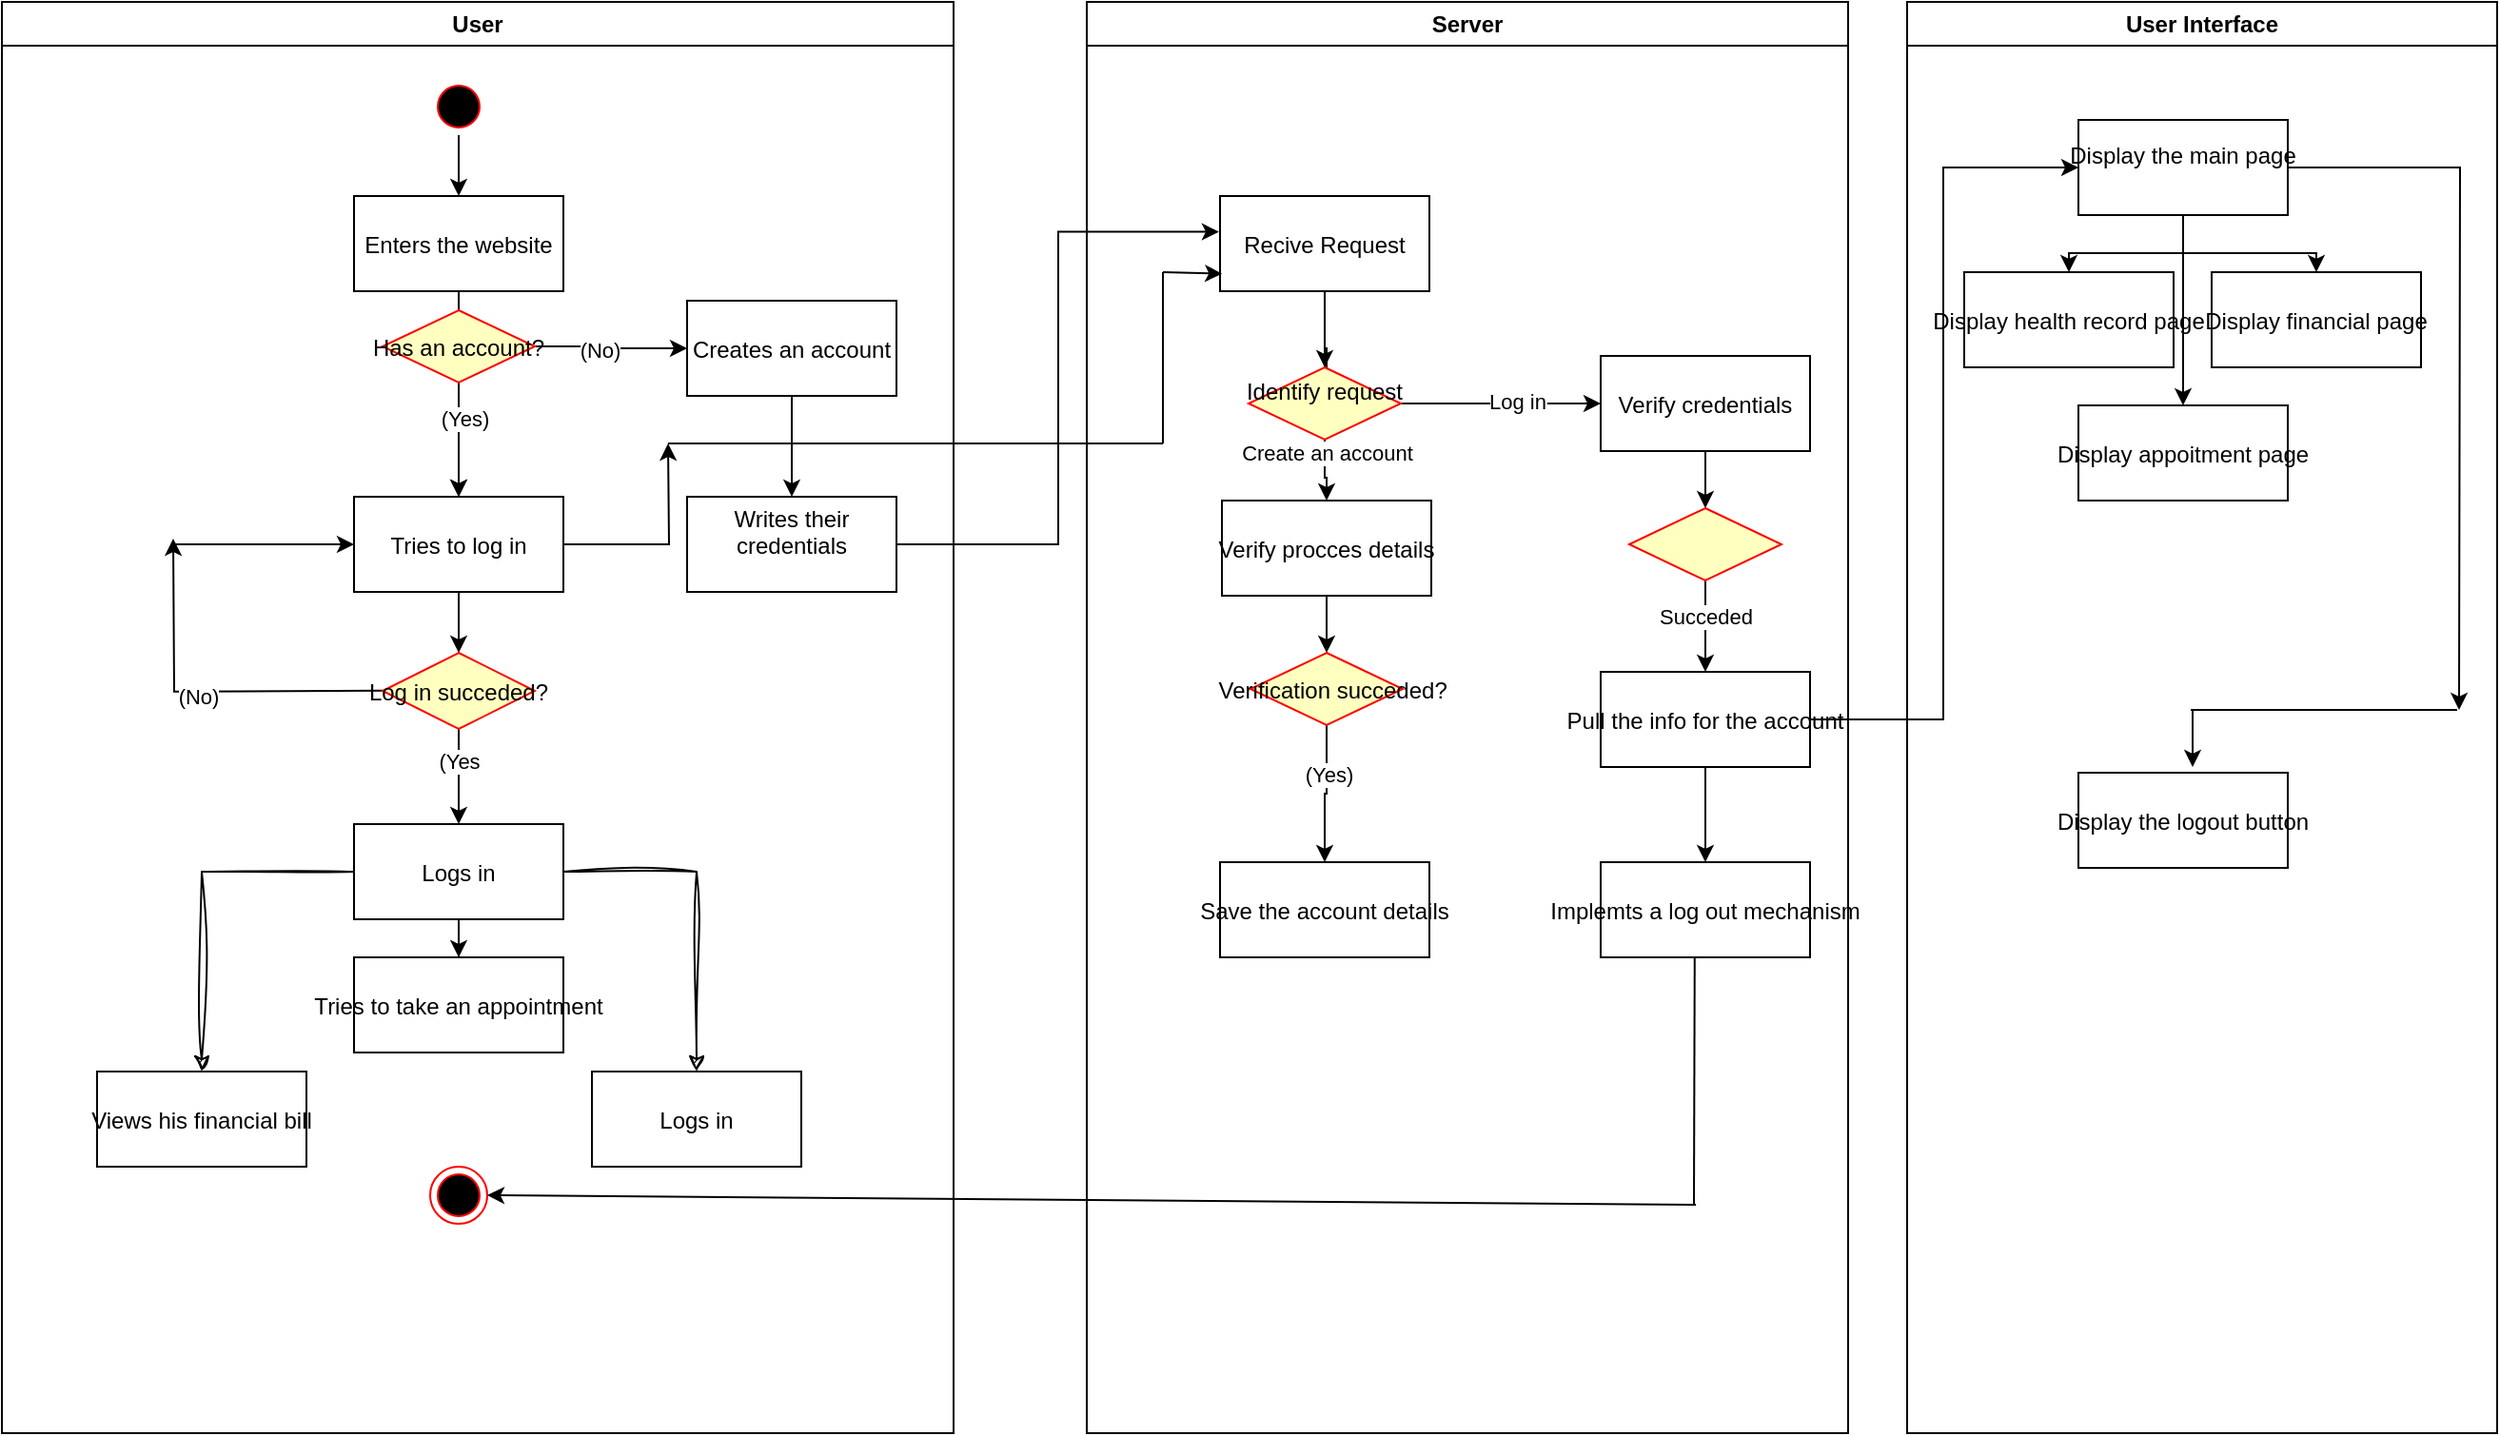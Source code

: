 <mxfile version="22.1.3" type="github" pages="2">
  <diagram name="Page-1" id="e7e014a7-5840-1c2e-5031-d8a46d1fe8dd">
    <mxGraphModel dx="2603" dy="774" grid="1" gridSize="10" guides="1" tooltips="1" connect="1" arrows="1" fold="1" page="1" pageScale="1" pageWidth="1169" pageHeight="826" background="none" math="0" shadow="0">
      <root>
        <mxCell id="0" />
        <mxCell id="1" parent="0" />
        <mxCell id="2" value="User" style="swimlane;whiteSpace=wrap" parent="1" vertex="1">
          <mxGeometry x="-170" y="128" width="500" height="752" as="geometry" />
        </mxCell>
        <mxCell id="_ZR7o_LOtNJtk-iY4hDg-44" style="edgeStyle=orthogonalEdgeStyle;rounded=0;orthogonalLoop=1;jettySize=auto;html=1;entryX=0.5;entryY=0;entryDx=0;entryDy=0;" parent="2" source="5" target="_ZR7o_LOtNJtk-iY4hDg-42" edge="1">
          <mxGeometry relative="1" as="geometry" />
        </mxCell>
        <mxCell id="5" value="" style="ellipse;shape=startState;fillColor=#000000;strokeColor=#ff0000;" parent="2" vertex="1">
          <mxGeometry x="225" y="40" width="30" height="30" as="geometry" />
        </mxCell>
        <mxCell id="_ZR7o_LOtNJtk-iY4hDg-49" value="" style="edgeStyle=orthogonalEdgeStyle;rounded=0;orthogonalLoop=1;jettySize=auto;html=1;" parent="2" source="_ZR7o_LOtNJtk-iY4hDg-42" target="_ZR7o_LOtNJtk-iY4hDg-46" edge="1">
          <mxGeometry relative="1" as="geometry" />
        </mxCell>
        <mxCell id="_ZR7o_LOtNJtk-iY4hDg-42" value="Enters the website" style="" parent="2" vertex="1">
          <mxGeometry x="185" y="102" width="110" height="50" as="geometry" />
        </mxCell>
        <mxCell id="_ZR7o_LOtNJtk-iY4hDg-48" value="" style="edgeStyle=orthogonalEdgeStyle;rounded=0;orthogonalLoop=1;jettySize=auto;html=1;" parent="2" source="_ZR7o_LOtNJtk-iY4hDg-45" target="_ZR7o_LOtNJtk-iY4hDg-46" edge="1">
          <mxGeometry relative="1" as="geometry" />
        </mxCell>
        <mxCell id="_ZR7o_LOtNJtk-iY4hDg-53" value="(Yes)" style="edgeLabel;html=1;align=center;verticalAlign=middle;resizable=0;points=[];" parent="_ZR7o_LOtNJtk-iY4hDg-48" vertex="1" connectable="0">
          <mxGeometry x="-0.381" y="3" relative="1" as="geometry">
            <mxPoint as="offset" />
          </mxGeometry>
        </mxCell>
        <mxCell id="_ZR7o_LOtNJtk-iY4hDg-51" value="" style="edgeStyle=orthogonalEdgeStyle;rounded=0;orthogonalLoop=1;jettySize=auto;html=1;" parent="2" source="_ZR7o_LOtNJtk-iY4hDg-45" target="_ZR7o_LOtNJtk-iY4hDg-50" edge="1">
          <mxGeometry relative="1" as="geometry" />
        </mxCell>
        <mxCell id="_ZR7o_LOtNJtk-iY4hDg-52" value="(No)" style="edgeLabel;html=1;align=center;verticalAlign=middle;resizable=0;points=[];" parent="_ZR7o_LOtNJtk-iY4hDg-51" vertex="1" connectable="0">
          <mxGeometry x="-0.156" y="-2" relative="1" as="geometry">
            <mxPoint as="offset" />
          </mxGeometry>
        </mxCell>
        <mxCell id="_ZR7o_LOtNJtk-iY4hDg-45" value="Has an account?" style="rhombus;fillColor=#ffffc0;strokeColor=#ff0000;" parent="2" vertex="1">
          <mxGeometry x="200" y="162" width="80" height="38" as="geometry" />
        </mxCell>
        <mxCell id="_ZR7o_LOtNJtk-iY4hDg-58" value="" style="edgeStyle=orthogonalEdgeStyle;rounded=0;orthogonalLoop=1;jettySize=auto;html=1;" parent="2" source="_ZR7o_LOtNJtk-iY4hDg-46" edge="1">
          <mxGeometry relative="1" as="geometry">
            <mxPoint x="240.0" y="342" as="targetPoint" />
          </mxGeometry>
        </mxCell>
        <mxCell id="_ZR7o_LOtNJtk-iY4hDg-133" style="edgeStyle=orthogonalEdgeStyle;rounded=0;orthogonalLoop=1;jettySize=auto;html=1;" parent="2" source="_ZR7o_LOtNJtk-iY4hDg-46" edge="1">
          <mxGeometry relative="1" as="geometry">
            <mxPoint x="350" y="232" as="targetPoint" />
          </mxGeometry>
        </mxCell>
        <mxCell id="_ZR7o_LOtNJtk-iY4hDg-46" value="Tries to log in" style="" parent="2" vertex="1">
          <mxGeometry x="185" y="260" width="110" height="50" as="geometry" />
        </mxCell>
        <mxCell id="_ZR7o_LOtNJtk-iY4hDg-55" value="" style="edgeStyle=orthogonalEdgeStyle;rounded=0;orthogonalLoop=1;jettySize=auto;html=1;" parent="2" source="_ZR7o_LOtNJtk-iY4hDg-50" target="_ZR7o_LOtNJtk-iY4hDg-54" edge="1">
          <mxGeometry relative="1" as="geometry" />
        </mxCell>
        <mxCell id="_ZR7o_LOtNJtk-iY4hDg-50" value="Creates an account" style="" parent="2" vertex="1">
          <mxGeometry x="360" y="157" width="110" height="50" as="geometry" />
        </mxCell>
        <mxCell id="_ZR7o_LOtNJtk-iY4hDg-54" value="Writes their &#xa;credentials&#xa;" style="" parent="2" vertex="1">
          <mxGeometry x="360" y="260" width="110" height="50" as="geometry" />
        </mxCell>
        <mxCell id="_ZR7o_LOtNJtk-iY4hDg-76" value="" style="edgeStyle=orthogonalEdgeStyle;rounded=0;orthogonalLoop=1;jettySize=auto;html=1;" parent="2" edge="1">
          <mxGeometry relative="1" as="geometry">
            <mxPoint x="200" y="361.86" as="sourcePoint" />
            <mxPoint x="90" y="282" as="targetPoint" />
          </mxGeometry>
        </mxCell>
        <mxCell id="_ZR7o_LOtNJtk-iY4hDg-77" value="&lt;div&gt;(No)&lt;/div&gt;" style="edgeLabel;html=1;align=center;verticalAlign=middle;resizable=0;points=[];" parent="_ZR7o_LOtNJtk-iY4hDg-76" vertex="1" connectable="0">
          <mxGeometry x="0.022" y="2" relative="1" as="geometry">
            <mxPoint as="offset" />
          </mxGeometry>
        </mxCell>
        <mxCell id="_ZR7o_LOtNJtk-iY4hDg-79" value="" style="edgeStyle=orthogonalEdgeStyle;rounded=0;orthogonalLoop=1;jettySize=auto;html=1;" parent="2" source="_ZR7o_LOtNJtk-iY4hDg-56" target="_ZR7o_LOtNJtk-iY4hDg-78" edge="1">
          <mxGeometry relative="1" as="geometry" />
        </mxCell>
        <mxCell id="_ZR7o_LOtNJtk-iY4hDg-80" value="(Yes" style="edgeLabel;html=1;align=center;verticalAlign=middle;resizable=0;points=[];" parent="_ZR7o_LOtNJtk-iY4hDg-79" vertex="1" connectable="0">
          <mxGeometry x="-0.333" relative="1" as="geometry">
            <mxPoint as="offset" />
          </mxGeometry>
        </mxCell>
        <mxCell id="_ZR7o_LOtNJtk-iY4hDg-56" value="Log in succeded?" style="rhombus;fillColor=#ffffc0;strokeColor=#ff0000;" parent="2" vertex="1">
          <mxGeometry x="200" y="342" width="80" height="40" as="geometry" />
        </mxCell>
        <mxCell id="dsa4blcBaCY40WjxuHyl-46" value="" style="edgeStyle=orthogonalEdgeStyle;rounded=0;orthogonalLoop=1;jettySize=auto;html=1;" parent="2" source="_ZR7o_LOtNJtk-iY4hDg-78" target="dsa4blcBaCY40WjxuHyl-43" edge="1">
          <mxGeometry relative="1" as="geometry" />
        </mxCell>
        <mxCell id="5O0Kh_bRVdED3BvwWfqZ-39" style="edgeStyle=orthogonalEdgeStyle;rounded=0;sketch=1;hachureGap=4;jiggle=2;curveFitting=1;orthogonalLoop=1;jettySize=auto;html=1;entryX=0.5;entryY=0;entryDx=0;entryDy=0;fontFamily=Architects Daughter;fontSource=https%3A%2F%2Ffonts.googleapis.com%2Fcss%3Ffamily%3DArchitects%2BDaughter;fontSize=16;" edge="1" parent="2" source="_ZR7o_LOtNJtk-iY4hDg-78" target="dsa4blcBaCY40WjxuHyl-44">
          <mxGeometry relative="1" as="geometry" />
        </mxCell>
        <mxCell id="5O0Kh_bRVdED3BvwWfqZ-40" style="edgeStyle=orthogonalEdgeStyle;rounded=0;sketch=1;hachureGap=4;jiggle=2;curveFitting=1;orthogonalLoop=1;jettySize=auto;html=1;entryX=0.5;entryY=0;entryDx=0;entryDy=0;fontFamily=Architects Daughter;fontSource=https%3A%2F%2Ffonts.googleapis.com%2Fcss%3Ffamily%3DArchitects%2BDaughter;fontSize=16;" edge="1" parent="2" source="_ZR7o_LOtNJtk-iY4hDg-78" target="dsa4blcBaCY40WjxuHyl-45">
          <mxGeometry relative="1" as="geometry" />
        </mxCell>
        <mxCell id="_ZR7o_LOtNJtk-iY4hDg-78" value="Logs in" style="" parent="2" vertex="1">
          <mxGeometry x="185" y="432" width="110" height="50" as="geometry" />
        </mxCell>
        <mxCell id="_ZR7o_LOtNJtk-iY4hDg-88" value="" style="ellipse;shape=endState;fillColor=#000000;strokeColor=#ff0000" parent="2" vertex="1">
          <mxGeometry x="225" y="612" width="30" height="30" as="geometry" />
        </mxCell>
        <mxCell id="dsa4blcBaCY40WjxuHyl-44" value="Logs in" style="" parent="2" vertex="1">
          <mxGeometry x="310" y="562" width="110" height="50" as="geometry" />
        </mxCell>
        <mxCell id="dsa4blcBaCY40WjxuHyl-45" value="Views his financial bill" style="" parent="2" vertex="1">
          <mxGeometry x="50" y="562" width="110" height="50" as="geometry" />
        </mxCell>
        <mxCell id="dsa4blcBaCY40WjxuHyl-43" value="Tries to take an appointment" style="" parent="2" vertex="1">
          <mxGeometry x="185" y="502" width="110" height="50" as="geometry" />
        </mxCell>
        <mxCell id="3" value="Server" style="swimlane;whiteSpace=wrap" parent="1" vertex="1">
          <mxGeometry x="400" y="128" width="400" height="752" as="geometry" />
        </mxCell>
        <mxCell id="_ZR7o_LOtNJtk-iY4hDg-93" value="" style="edgeStyle=orthogonalEdgeStyle;rounded=0;orthogonalLoop=1;jettySize=auto;html=1;" parent="3" source="_ZR7o_LOtNJtk-iY4hDg-95" edge="1">
          <mxGeometry relative="1" as="geometry">
            <mxPoint x="125" y="217" as="targetPoint" />
            <Array as="points">
              <mxPoint x="125" y="182" />
              <mxPoint x="126" y="182" />
              <mxPoint x="126" y="217" />
            </Array>
          </mxGeometry>
        </mxCell>
        <mxCell id="_ZR7o_LOtNJtk-iY4hDg-90" value="Recive Request" style="" parent="3" vertex="1">
          <mxGeometry x="70" y="102" width="110" height="50" as="geometry" />
        </mxCell>
        <mxCell id="_ZR7o_LOtNJtk-iY4hDg-96" value="" style="edgeStyle=orthogonalEdgeStyle;rounded=0;orthogonalLoop=1;jettySize=auto;html=1;" parent="3" source="_ZR7o_LOtNJtk-iY4hDg-90" target="_ZR7o_LOtNJtk-iY4hDg-95" edge="1">
          <mxGeometry relative="1" as="geometry">
            <mxPoint x="515" y="280" as="sourcePoint" />
            <mxPoint x="515" y="345" as="targetPoint" />
            <Array as="points" />
          </mxGeometry>
        </mxCell>
        <mxCell id="_ZR7o_LOtNJtk-iY4hDg-99" value="" style="edgeStyle=orthogonalEdgeStyle;rounded=0;orthogonalLoop=1;jettySize=auto;html=1;" parent="3" source="_ZR7o_LOtNJtk-iY4hDg-95" target="_ZR7o_LOtNJtk-iY4hDg-98" edge="1">
          <mxGeometry relative="1" as="geometry" />
        </mxCell>
        <mxCell id="_ZR7o_LOtNJtk-iY4hDg-101" value="Create an account" style="edgeLabel;html=1;align=center;verticalAlign=middle;resizable=0;points=[];" parent="_ZR7o_LOtNJtk-iY4hDg-99" vertex="1" connectable="0">
          <mxGeometry x="-0.597" y="1" relative="1" as="geometry">
            <mxPoint as="offset" />
          </mxGeometry>
        </mxCell>
        <mxCell id="_ZR7o_LOtNJtk-iY4hDg-100" value="" style="edgeStyle=orthogonalEdgeStyle;rounded=0;orthogonalLoop=1;jettySize=auto;html=1;" parent="3" source="_ZR7o_LOtNJtk-iY4hDg-95" target="_ZR7o_LOtNJtk-iY4hDg-97" edge="1">
          <mxGeometry relative="1" as="geometry" />
        </mxCell>
        <mxCell id="_ZR7o_LOtNJtk-iY4hDg-102" value="&lt;div&gt;Log in&lt;/div&gt;" style="edgeLabel;html=1;align=center;verticalAlign=middle;resizable=0;points=[];" parent="_ZR7o_LOtNJtk-iY4hDg-100" vertex="1" connectable="0">
          <mxGeometry x="0.149" y="1" relative="1" as="geometry">
            <mxPoint as="offset" />
          </mxGeometry>
        </mxCell>
        <mxCell id="_ZR7o_LOtNJtk-iY4hDg-95" value="Identify request&#xa;" style="rhombus;fillColor=#ffffc0;strokeColor=#ff0000;" parent="3" vertex="1">
          <mxGeometry x="85" y="192" width="80" height="38" as="geometry" />
        </mxCell>
        <mxCell id="_ZR7o_LOtNJtk-iY4hDg-110" value="" style="edgeStyle=orthogonalEdgeStyle;rounded=0;orthogonalLoop=1;jettySize=auto;html=1;" parent="3" source="_ZR7o_LOtNJtk-iY4hDg-98" target="_ZR7o_LOtNJtk-iY4hDg-109" edge="1">
          <mxGeometry relative="1" as="geometry" />
        </mxCell>
        <mxCell id="_ZR7o_LOtNJtk-iY4hDg-98" value="Verify procces details" style="" parent="3" vertex="1">
          <mxGeometry x="71" y="262" width="110" height="50" as="geometry" />
        </mxCell>
        <mxCell id="_ZR7o_LOtNJtk-iY4hDg-104" value="" style="edgeStyle=orthogonalEdgeStyle;rounded=0;orthogonalLoop=1;jettySize=auto;html=1;" parent="3" source="_ZR7o_LOtNJtk-iY4hDg-97" target="_ZR7o_LOtNJtk-iY4hDg-103" edge="1">
          <mxGeometry relative="1" as="geometry" />
        </mxCell>
        <mxCell id="_ZR7o_LOtNJtk-iY4hDg-97" value="Verify credentials" style="" parent="3" vertex="1">
          <mxGeometry x="270" y="186" width="110" height="50" as="geometry" />
        </mxCell>
        <mxCell id="_ZR7o_LOtNJtk-iY4hDg-106" value="" style="edgeStyle=orthogonalEdgeStyle;rounded=0;orthogonalLoop=1;jettySize=auto;html=1;" parent="3" source="_ZR7o_LOtNJtk-iY4hDg-103" target="_ZR7o_LOtNJtk-iY4hDg-105" edge="1">
          <mxGeometry relative="1" as="geometry" />
        </mxCell>
        <mxCell id="_ZR7o_LOtNJtk-iY4hDg-107" value="Succeded" style="edgeLabel;html=1;align=center;verticalAlign=middle;resizable=0;points=[];" parent="_ZR7o_LOtNJtk-iY4hDg-106" vertex="1" connectable="0">
          <mxGeometry x="-0.202" relative="1" as="geometry">
            <mxPoint as="offset" />
          </mxGeometry>
        </mxCell>
        <mxCell id="_ZR7o_LOtNJtk-iY4hDg-103" value="" style="rhombus;fillColor=#ffffc0;strokeColor=#ff0000;" parent="3" vertex="1">
          <mxGeometry x="285" y="266" width="80" height="38" as="geometry" />
        </mxCell>
        <mxCell id="_ZR7o_LOtNJtk-iY4hDg-147" value="" style="edgeStyle=orthogonalEdgeStyle;rounded=0;orthogonalLoop=1;jettySize=auto;html=1;" parent="3" source="_ZR7o_LOtNJtk-iY4hDg-105" target="_ZR7o_LOtNJtk-iY4hDg-146" edge="1">
          <mxGeometry relative="1" as="geometry" />
        </mxCell>
        <mxCell id="_ZR7o_LOtNJtk-iY4hDg-105" value="Pull the info for the account" style="" parent="3" vertex="1">
          <mxGeometry x="270" y="352" width="110" height="50" as="geometry" />
        </mxCell>
        <mxCell id="_ZR7o_LOtNJtk-iY4hDg-108" value="Save the account details" style="" parent="3" vertex="1">
          <mxGeometry x="70" y="452" width="110" height="50" as="geometry" />
        </mxCell>
        <mxCell id="_ZR7o_LOtNJtk-iY4hDg-111" value="" style="edgeStyle=orthogonalEdgeStyle;rounded=0;orthogonalLoop=1;jettySize=auto;html=1;" parent="3" source="_ZR7o_LOtNJtk-iY4hDg-109" target="_ZR7o_LOtNJtk-iY4hDg-108" edge="1">
          <mxGeometry relative="1" as="geometry" />
        </mxCell>
        <mxCell id="_ZR7o_LOtNJtk-iY4hDg-112" value="(Yes)" style="edgeLabel;html=1;align=center;verticalAlign=middle;resizable=0;points=[];" parent="_ZR7o_LOtNJtk-iY4hDg-111" vertex="1" connectable="0">
          <mxGeometry x="-0.283" y="1" relative="1" as="geometry">
            <mxPoint as="offset" />
          </mxGeometry>
        </mxCell>
        <mxCell id="_ZR7o_LOtNJtk-iY4hDg-109" value="  Verification succeded?" style="rhombus;fillColor=#ffffc0;strokeColor=#ff0000;" parent="3" vertex="1">
          <mxGeometry x="86" y="342" width="80" height="38" as="geometry" />
        </mxCell>
        <mxCell id="_ZR7o_LOtNJtk-iY4hDg-146" value="Implemts a log out mechanism" style="" parent="3" vertex="1">
          <mxGeometry x="270" y="452" width="110" height="50" as="geometry" />
        </mxCell>
        <mxCell id="4" value="User Interface" style="swimlane;whiteSpace=wrap" parent="1" vertex="1">
          <mxGeometry x="831" y="128" width="310" height="752" as="geometry" />
        </mxCell>
        <mxCell id="33" value="Display the logout button" style="" parent="4" vertex="1">
          <mxGeometry x="90" y="405" width="110" height="50" as="geometry" />
        </mxCell>
        <mxCell id="_ZR7o_LOtNJtk-iY4hDg-123" style="edgeStyle=orthogonalEdgeStyle;rounded=0;orthogonalLoop=1;jettySize=auto;html=1;entryX=0.5;entryY=0;entryDx=0;entryDy=0;" parent="4" source="_ZR7o_LOtNJtk-iY4hDg-113" target="_ZR7o_LOtNJtk-iY4hDg-118" edge="1">
          <mxGeometry relative="1" as="geometry" />
        </mxCell>
        <mxCell id="_ZR7o_LOtNJtk-iY4hDg-126" style="edgeStyle=orthogonalEdgeStyle;rounded=0;orthogonalLoop=1;jettySize=auto;html=1;entryX=0.5;entryY=0;entryDx=0;entryDy=0;" parent="4" source="_ZR7o_LOtNJtk-iY4hDg-113" target="_ZR7o_LOtNJtk-iY4hDg-120" edge="1">
          <mxGeometry relative="1" as="geometry" />
        </mxCell>
        <mxCell id="_ZR7o_LOtNJtk-iY4hDg-128" style="edgeStyle=orthogonalEdgeStyle;rounded=0;orthogonalLoop=1;jettySize=auto;html=1;entryX=0.5;entryY=0;entryDx=0;entryDy=0;" parent="4" source="_ZR7o_LOtNJtk-iY4hDg-113" target="_ZR7o_LOtNJtk-iY4hDg-119" edge="1">
          <mxGeometry relative="1" as="geometry" />
        </mxCell>
        <mxCell id="_ZR7o_LOtNJtk-iY4hDg-140" style="edgeStyle=orthogonalEdgeStyle;rounded=0;orthogonalLoop=1;jettySize=auto;html=1;" parent="4" source="_ZR7o_LOtNJtk-iY4hDg-113" edge="1">
          <mxGeometry relative="1" as="geometry">
            <mxPoint x="290" y="372" as="targetPoint" />
          </mxGeometry>
        </mxCell>
        <mxCell id="_ZR7o_LOtNJtk-iY4hDg-113" value="Display the main page&#xa;" style="" parent="4" vertex="1">
          <mxGeometry x="90" y="62" width="110" height="50" as="geometry" />
        </mxCell>
        <mxCell id="_ZR7o_LOtNJtk-iY4hDg-118" value="Display health record page" style="" parent="4" vertex="1">
          <mxGeometry x="30" y="142" width="110" height="50" as="geometry" />
        </mxCell>
        <mxCell id="_ZR7o_LOtNJtk-iY4hDg-119" value="Display appoitment page" style="" parent="4" vertex="1">
          <mxGeometry x="90" y="212" width="110" height="50" as="geometry" />
        </mxCell>
        <mxCell id="_ZR7o_LOtNJtk-iY4hDg-120" value="Display financial page" style="" parent="4" vertex="1">
          <mxGeometry x="160" y="142" width="110" height="50" as="geometry" />
        </mxCell>
        <mxCell id="_ZR7o_LOtNJtk-iY4hDg-142" value="" style="endArrow=classic;html=1;rounded=0;" parent="4" edge="1">
          <mxGeometry width="50" height="50" relative="1" as="geometry">
            <mxPoint x="150" y="372" as="sourcePoint" />
            <mxPoint x="150" y="402" as="targetPoint" />
          </mxGeometry>
        </mxCell>
        <mxCell id="_ZR7o_LOtNJtk-iY4hDg-86" value="" style="endArrow=classic;html=1;rounded=0;entryX=0;entryY=0.5;entryDx=0;entryDy=0;" parent="1" target="_ZR7o_LOtNJtk-iY4hDg-46" edge="1">
          <mxGeometry width="50" height="50" relative="1" as="geometry">
            <mxPoint x="-80" y="413" as="sourcePoint" />
            <mxPoint x="10" y="410" as="targetPoint" />
          </mxGeometry>
        </mxCell>
        <mxCell id="_ZR7o_LOtNJtk-iY4hDg-114" style="edgeStyle=orthogonalEdgeStyle;rounded=0;orthogonalLoop=1;jettySize=auto;html=1;entryX=0;entryY=0.5;entryDx=0;entryDy=0;" parent="1" source="_ZR7o_LOtNJtk-iY4hDg-105" target="_ZR7o_LOtNJtk-iY4hDg-113" edge="1">
          <mxGeometry relative="1" as="geometry">
            <Array as="points">
              <mxPoint x="850" y="505" />
              <mxPoint x="850" y="215" />
            </Array>
          </mxGeometry>
        </mxCell>
        <mxCell id="_ZR7o_LOtNJtk-iY4hDg-135" value="" style="endArrow=none;html=1;rounded=0;" parent="1" edge="1">
          <mxGeometry width="50" height="50" relative="1" as="geometry">
            <mxPoint x="180" y="360" as="sourcePoint" />
            <mxPoint x="440" y="360" as="targetPoint" />
            <Array as="points">
              <mxPoint x="270" y="360" />
            </Array>
          </mxGeometry>
        </mxCell>
        <mxCell id="_ZR7o_LOtNJtk-iY4hDg-138" value="" style="endArrow=none;html=1;rounded=0;" parent="1" edge="1">
          <mxGeometry width="50" height="50" relative="1" as="geometry">
            <mxPoint x="440" y="360" as="sourcePoint" />
            <mxPoint x="440" y="270" as="targetPoint" />
          </mxGeometry>
        </mxCell>
        <mxCell id="_ZR7o_LOtNJtk-iY4hDg-139" value="" style="endArrow=classic;html=1;rounded=0;entryX=0.01;entryY=0.817;entryDx=0;entryDy=0;entryPerimeter=0;" parent="1" target="_ZR7o_LOtNJtk-iY4hDg-90" edge="1">
          <mxGeometry width="50" height="50" relative="1" as="geometry">
            <mxPoint x="440" y="270" as="sourcePoint" />
            <mxPoint x="380" y="290" as="targetPoint" />
          </mxGeometry>
        </mxCell>
        <mxCell id="_ZR7o_LOtNJtk-iY4hDg-144" value="" style="endArrow=none;html=1;rounded=0;" parent="1" edge="1">
          <mxGeometry width="50" height="50" relative="1" as="geometry">
            <mxPoint x="980" y="500" as="sourcePoint" />
            <mxPoint x="1120" y="500" as="targetPoint" />
          </mxGeometry>
        </mxCell>
        <mxCell id="_ZR7o_LOtNJtk-iY4hDg-150" value="" style="endArrow=classic;html=1;rounded=0;entryX=1;entryY=0.5;entryDx=0;entryDy=0;" parent="1" target="_ZR7o_LOtNJtk-iY4hDg-88" edge="1">
          <mxGeometry width="50" height="50" relative="1" as="geometry">
            <mxPoint x="720" y="760" as="sourcePoint" />
            <mxPoint x="430" y="530" as="targetPoint" />
          </mxGeometry>
        </mxCell>
        <mxCell id="_ZR7o_LOtNJtk-iY4hDg-153" value="" style="endArrow=none;html=1;rounded=0;entryX=0.449;entryY=1.006;entryDx=0;entryDy=0;entryPerimeter=0;" parent="1" target="_ZR7o_LOtNJtk-iY4hDg-146" edge="1">
          <mxGeometry width="50" height="50" relative="1" as="geometry">
            <mxPoint x="719" y="760" as="sourcePoint" />
            <mxPoint x="720" y="650" as="targetPoint" />
          </mxGeometry>
        </mxCell>
        <mxCell id="dsa4blcBaCY40WjxuHyl-42" style="edgeStyle=orthogonalEdgeStyle;rounded=0;orthogonalLoop=1;jettySize=auto;html=1;entryX=-0.005;entryY=0.376;entryDx=0;entryDy=0;entryPerimeter=0;" parent="1" source="_ZR7o_LOtNJtk-iY4hDg-54" target="_ZR7o_LOtNJtk-iY4hDg-90" edge="1">
          <mxGeometry relative="1" as="geometry" />
        </mxCell>
      </root>
    </mxGraphModel>
  </diagram>
  <diagram id="IeDJDjDIg-jKtfpZ8xMo" name="Page-2">
    <mxGraphModel dx="2074" dy="673" grid="1" gridSize="10" guides="1" tooltips="1" connect="1" arrows="1" fold="1" page="1" pageScale="1" pageWidth="827" pageHeight="1169" background="#808080" math="0" shadow="0">
      <root>
        <mxCell id="0" />
        <mxCell id="1" parent="0" />
        <mxCell id="9gTfof_YjJL4uYp0l1d6-1" value="User" style="swimlane;whiteSpace=wrap;rounded=0;" parent="1" vertex="1">
          <mxGeometry x="-260" y="128" width="500" height="572" as="geometry" />
        </mxCell>
        <mxCell id="9gTfof_YjJL4uYp0l1d6-2" style="edgeStyle=orthogonalEdgeStyle;rounded=0;orthogonalLoop=1;jettySize=auto;html=1;entryX=0.5;entryY=0;entryDx=0;entryDy=0;" parent="9gTfof_YjJL4uYp0l1d6-1" source="9gTfof_YjJL4uYp0l1d6-3" target="9gTfof_YjJL4uYp0l1d6-5" edge="1">
          <mxGeometry relative="1" as="geometry" />
        </mxCell>
        <mxCell id="9gTfof_YjJL4uYp0l1d6-3" value="" style="ellipse;shape=startState;fillColor=#000000;strokeColor=#ff0000;rounded=0;" parent="9gTfof_YjJL4uYp0l1d6-1" vertex="1">
          <mxGeometry x="225" y="40" width="30" height="30" as="geometry" />
        </mxCell>
        <mxCell id="9gTfof_YjJL4uYp0l1d6-4" value="" style="edgeStyle=orthogonalEdgeStyle;rounded=0;orthogonalLoop=1;jettySize=auto;html=1;" parent="9gTfof_YjJL4uYp0l1d6-1" source="9gTfof_YjJL4uYp0l1d6-5" target="9gTfof_YjJL4uYp0l1d6-13" edge="1">
          <mxGeometry relative="1" as="geometry" />
        </mxCell>
        <mxCell id="9gTfof_YjJL4uYp0l1d6-5" value="Enters the website" style="rounded=0;" parent="9gTfof_YjJL4uYp0l1d6-1" vertex="1">
          <mxGeometry x="185" y="102" width="110" height="50" as="geometry" />
        </mxCell>
        <mxCell id="9gTfof_YjJL4uYp0l1d6-6" value="" style="edgeStyle=orthogonalEdgeStyle;rounded=0;orthogonalLoop=1;jettySize=auto;html=1;" parent="9gTfof_YjJL4uYp0l1d6-1" source="9gTfof_YjJL4uYp0l1d6-10" target="9gTfof_YjJL4uYp0l1d6-13" edge="1">
          <mxGeometry relative="1" as="geometry" />
        </mxCell>
        <mxCell id="9gTfof_YjJL4uYp0l1d6-7" value="(Yes)" style="edgeLabel;html=1;align=center;verticalAlign=middle;resizable=0;points=[];rounded=0;" parent="9gTfof_YjJL4uYp0l1d6-6" vertex="1" connectable="0">
          <mxGeometry x="-0.381" y="3" relative="1" as="geometry">
            <mxPoint as="offset" />
          </mxGeometry>
        </mxCell>
        <mxCell id="9gTfof_YjJL4uYp0l1d6-8" value="" style="edgeStyle=orthogonalEdgeStyle;rounded=0;orthogonalLoop=1;jettySize=auto;html=1;" parent="9gTfof_YjJL4uYp0l1d6-1" source="9gTfof_YjJL4uYp0l1d6-10" target="9gTfof_YjJL4uYp0l1d6-15" edge="1">
          <mxGeometry relative="1" as="geometry" />
        </mxCell>
        <mxCell id="9gTfof_YjJL4uYp0l1d6-9" value="(No)" style="edgeLabel;html=1;align=center;verticalAlign=middle;resizable=0;points=[];rounded=0;" parent="9gTfof_YjJL4uYp0l1d6-8" vertex="1" connectable="0">
          <mxGeometry x="-0.156" y="-2" relative="1" as="geometry">
            <mxPoint as="offset" />
          </mxGeometry>
        </mxCell>
        <mxCell id="9gTfof_YjJL4uYp0l1d6-10" value="Has an account?" style="rhombus;fillColor=#ffffc0;strokeColor=#ff0000;rounded=0;" parent="9gTfof_YjJL4uYp0l1d6-1" vertex="1">
          <mxGeometry x="200" y="162" width="80" height="38" as="geometry" />
        </mxCell>
        <mxCell id="9gTfof_YjJL4uYp0l1d6-11" value="" style="edgeStyle=orthogonalEdgeStyle;rounded=0;orthogonalLoop=1;jettySize=auto;html=1;" parent="9gTfof_YjJL4uYp0l1d6-1" source="9gTfof_YjJL4uYp0l1d6-13" edge="1">
          <mxGeometry relative="1" as="geometry">
            <mxPoint x="240.0" y="342" as="targetPoint" />
          </mxGeometry>
        </mxCell>
        <mxCell id="9gTfof_YjJL4uYp0l1d6-12" style="edgeStyle=orthogonalEdgeStyle;rounded=0;orthogonalLoop=1;jettySize=auto;html=1;" parent="9gTfof_YjJL4uYp0l1d6-1" source="9gTfof_YjJL4uYp0l1d6-13" edge="1">
          <mxGeometry relative="1" as="geometry">
            <mxPoint x="350" y="232" as="targetPoint" />
          </mxGeometry>
        </mxCell>
        <mxCell id="9gTfof_YjJL4uYp0l1d6-13" value="Tries to log in" style="rounded=0;" parent="9gTfof_YjJL4uYp0l1d6-1" vertex="1">
          <mxGeometry x="185" y="260" width="110" height="50" as="geometry" />
        </mxCell>
        <mxCell id="9gTfof_YjJL4uYp0l1d6-14" value="" style="edgeStyle=orthogonalEdgeStyle;rounded=0;orthogonalLoop=1;jettySize=auto;html=1;" parent="9gTfof_YjJL4uYp0l1d6-1" source="9gTfof_YjJL4uYp0l1d6-15" target="9gTfof_YjJL4uYp0l1d6-16" edge="1">
          <mxGeometry relative="1" as="geometry" />
        </mxCell>
        <mxCell id="9gTfof_YjJL4uYp0l1d6-15" value="Creates an account" style="rounded=0;" parent="9gTfof_YjJL4uYp0l1d6-1" vertex="1">
          <mxGeometry x="360" y="157" width="110" height="50" as="geometry" />
        </mxCell>
        <mxCell id="9gTfof_YjJL4uYp0l1d6-16" value="Writes their &#xa;credentials&#xa;" style="rounded=0;" parent="9gTfof_YjJL4uYp0l1d6-1" vertex="1">
          <mxGeometry x="360" y="260" width="110" height="50" as="geometry" />
        </mxCell>
        <mxCell id="9gTfof_YjJL4uYp0l1d6-17" value="" style="edgeStyle=orthogonalEdgeStyle;rounded=0;orthogonalLoop=1;jettySize=auto;html=1;" parent="9gTfof_YjJL4uYp0l1d6-1" edge="1">
          <mxGeometry relative="1" as="geometry">
            <mxPoint x="200" y="361.86" as="sourcePoint" />
            <mxPoint x="90" y="282" as="targetPoint" />
          </mxGeometry>
        </mxCell>
        <mxCell id="9gTfof_YjJL4uYp0l1d6-18" value="&lt;div&gt;(No)&lt;/div&gt;" style="edgeLabel;html=1;align=center;verticalAlign=middle;resizable=0;points=[];rounded=0;" parent="9gTfof_YjJL4uYp0l1d6-17" vertex="1" connectable="0">
          <mxGeometry x="0.022" y="2" relative="1" as="geometry">
            <mxPoint as="offset" />
          </mxGeometry>
        </mxCell>
        <mxCell id="9gTfof_YjJL4uYp0l1d6-19" value="" style="edgeStyle=orthogonalEdgeStyle;rounded=0;orthogonalLoop=1;jettySize=auto;html=1;" parent="9gTfof_YjJL4uYp0l1d6-1" source="9gTfof_YjJL4uYp0l1d6-21" target="9gTfof_YjJL4uYp0l1d6-24" edge="1">
          <mxGeometry relative="1" as="geometry" />
        </mxCell>
        <mxCell id="9gTfof_YjJL4uYp0l1d6-20" value="(Yes" style="edgeLabel;html=1;align=center;verticalAlign=middle;resizable=0;points=[];rounded=0;" parent="9gTfof_YjJL4uYp0l1d6-19" vertex="1" connectable="0">
          <mxGeometry x="-0.333" relative="1" as="geometry">
            <mxPoint as="offset" />
          </mxGeometry>
        </mxCell>
        <mxCell id="9gTfof_YjJL4uYp0l1d6-21" value="Log in succeded?" style="rhombus;fillColor=#ffffc0;strokeColor=#ff0000;rounded=0;" parent="9gTfof_YjJL4uYp0l1d6-1" vertex="1">
          <mxGeometry x="200" y="342" width="80" height="40" as="geometry" />
        </mxCell>
        <mxCell id="9gTfof_YjJL4uYp0l1d6-22" value="" style="edgeStyle=orthogonalEdgeStyle;rounded=0;orthogonalLoop=1;jettySize=auto;html=1;" parent="9gTfof_YjJL4uYp0l1d6-1" source="9gTfof_YjJL4uYp0l1d6-24" target="9gTfof_YjJL4uYp0l1d6-25" edge="1">
          <mxGeometry relative="1" as="geometry" />
        </mxCell>
        <mxCell id="9gTfof_YjJL4uYp0l1d6-23" value="Logs Out" style="edgeLabel;html=1;align=center;verticalAlign=middle;resizable=0;points=[];rounded=0;" parent="9gTfof_YjJL4uYp0l1d6-22" vertex="1" connectable="0">
          <mxGeometry x="-0.167" y="3" relative="1" as="geometry">
            <mxPoint as="offset" />
          </mxGeometry>
        </mxCell>
        <mxCell id="9gTfof_YjJL4uYp0l1d6-24" value="Logs in" style="rounded=0;" parent="9gTfof_YjJL4uYp0l1d6-1" vertex="1">
          <mxGeometry x="185" y="432" width="110" height="50" as="geometry" />
        </mxCell>
        <mxCell id="9gTfof_YjJL4uYp0l1d6-25" value="" style="ellipse;shape=endState;fillColor=#000000;strokeColor=#ff0000;rounded=0;" parent="9gTfof_YjJL4uYp0l1d6-1" vertex="1">
          <mxGeometry x="225" y="532" width="30" height="30" as="geometry" />
        </mxCell>
        <mxCell id="9gTfof_YjJL4uYp0l1d6-26" value="Server" style="swimlane;whiteSpace=wrap;rounded=0;" parent="1" vertex="1">
          <mxGeometry x="310" y="128" width="400" height="570" as="geometry" />
        </mxCell>
        <mxCell id="9gTfof_YjJL4uYp0l1d6-27" value="" style="edgeStyle=orthogonalEdgeStyle;rounded=0;orthogonalLoop=1;jettySize=auto;html=1;" parent="9gTfof_YjJL4uYp0l1d6-26" source="9gTfof_YjJL4uYp0l1d6-34" edge="1">
          <mxGeometry relative="1" as="geometry">
            <mxPoint x="125" y="217" as="targetPoint" />
            <Array as="points">
              <mxPoint x="125" y="182" />
              <mxPoint x="126" y="182" />
              <mxPoint x="126" y="217" />
            </Array>
          </mxGeometry>
        </mxCell>
        <mxCell id="9gTfof_YjJL4uYp0l1d6-28" value="Recive Request" style="rounded=0;" parent="9gTfof_YjJL4uYp0l1d6-26" vertex="1">
          <mxGeometry x="70" y="102" width="110" height="50" as="geometry" />
        </mxCell>
        <mxCell id="9gTfof_YjJL4uYp0l1d6-29" value="" style="edgeStyle=orthogonalEdgeStyle;rounded=0;orthogonalLoop=1;jettySize=auto;html=1;" parent="9gTfof_YjJL4uYp0l1d6-26" source="9gTfof_YjJL4uYp0l1d6-28" target="9gTfof_YjJL4uYp0l1d6-34" edge="1">
          <mxGeometry relative="1" as="geometry">
            <mxPoint x="515" y="280" as="sourcePoint" />
            <mxPoint x="515" y="345" as="targetPoint" />
            <Array as="points" />
          </mxGeometry>
        </mxCell>
        <mxCell id="9gTfof_YjJL4uYp0l1d6-30" value="" style="edgeStyle=orthogonalEdgeStyle;rounded=0;orthogonalLoop=1;jettySize=auto;html=1;" parent="9gTfof_YjJL4uYp0l1d6-26" source="9gTfof_YjJL4uYp0l1d6-34" target="9gTfof_YjJL4uYp0l1d6-36" edge="1">
          <mxGeometry relative="1" as="geometry" />
        </mxCell>
        <mxCell id="9gTfof_YjJL4uYp0l1d6-31" value="Create an account" style="edgeLabel;html=1;align=center;verticalAlign=middle;resizable=0;points=[];rounded=0;" parent="9gTfof_YjJL4uYp0l1d6-30" vertex="1" connectable="0">
          <mxGeometry x="-0.597" y="1" relative="1" as="geometry">
            <mxPoint as="offset" />
          </mxGeometry>
        </mxCell>
        <mxCell id="9gTfof_YjJL4uYp0l1d6-32" value="" style="edgeStyle=orthogonalEdgeStyle;rounded=0;orthogonalLoop=1;jettySize=auto;html=1;" parent="9gTfof_YjJL4uYp0l1d6-26" source="9gTfof_YjJL4uYp0l1d6-34" target="9gTfof_YjJL4uYp0l1d6-38" edge="1">
          <mxGeometry relative="1" as="geometry" />
        </mxCell>
        <mxCell id="9gTfof_YjJL4uYp0l1d6-33" value="&lt;div&gt;Log in&lt;/div&gt;" style="edgeLabel;html=1;align=center;verticalAlign=middle;resizable=0;points=[];rounded=0;" parent="9gTfof_YjJL4uYp0l1d6-32" vertex="1" connectable="0">
          <mxGeometry x="0.149" y="1" relative="1" as="geometry">
            <mxPoint as="offset" />
          </mxGeometry>
        </mxCell>
        <mxCell id="9gTfof_YjJL4uYp0l1d6-34" value="Identify request&#xa;" style="rhombus;fillColor=#ffffc0;strokeColor=#ff0000;rounded=0;" parent="9gTfof_YjJL4uYp0l1d6-26" vertex="1">
          <mxGeometry x="85" y="192" width="80" height="38" as="geometry" />
        </mxCell>
        <mxCell id="9gTfof_YjJL4uYp0l1d6-35" value="" style="edgeStyle=orthogonalEdgeStyle;rounded=0;orthogonalLoop=1;jettySize=auto;html=1;" parent="9gTfof_YjJL4uYp0l1d6-26" source="9gTfof_YjJL4uYp0l1d6-36" target="9gTfof_YjJL4uYp0l1d6-47" edge="1">
          <mxGeometry relative="1" as="geometry" />
        </mxCell>
        <mxCell id="9gTfof_YjJL4uYp0l1d6-36" value="Verify procces details" style="rounded=0;" parent="9gTfof_YjJL4uYp0l1d6-26" vertex="1">
          <mxGeometry x="71" y="262" width="110" height="50" as="geometry" />
        </mxCell>
        <mxCell id="9gTfof_YjJL4uYp0l1d6-37" value="" style="edgeStyle=orthogonalEdgeStyle;rounded=0;orthogonalLoop=1;jettySize=auto;html=1;" parent="9gTfof_YjJL4uYp0l1d6-26" source="9gTfof_YjJL4uYp0l1d6-38" target="9gTfof_YjJL4uYp0l1d6-41" edge="1">
          <mxGeometry relative="1" as="geometry" />
        </mxCell>
        <mxCell id="9gTfof_YjJL4uYp0l1d6-38" value="Verify credentials" style="rounded=0;" parent="9gTfof_YjJL4uYp0l1d6-26" vertex="1">
          <mxGeometry x="270" y="186" width="110" height="50" as="geometry" />
        </mxCell>
        <mxCell id="9gTfof_YjJL4uYp0l1d6-39" value="" style="edgeStyle=orthogonalEdgeStyle;rounded=0;orthogonalLoop=1;jettySize=auto;html=1;" parent="9gTfof_YjJL4uYp0l1d6-26" source="9gTfof_YjJL4uYp0l1d6-41" target="9gTfof_YjJL4uYp0l1d6-43" edge="1">
          <mxGeometry relative="1" as="geometry" />
        </mxCell>
        <mxCell id="9gTfof_YjJL4uYp0l1d6-40" value="Succeded" style="edgeLabel;html=1;align=center;verticalAlign=middle;resizable=0;points=[];rounded=0;" parent="9gTfof_YjJL4uYp0l1d6-39" vertex="1" connectable="0">
          <mxGeometry x="-0.202" relative="1" as="geometry">
            <mxPoint as="offset" />
          </mxGeometry>
        </mxCell>
        <mxCell id="g5fFzWkiVOZm9xjf48ZU-9" style="edgeStyle=orthogonalEdgeStyle;rounded=0;orthogonalLoop=1;jettySize=auto;html=1;" edge="1" parent="9gTfof_YjJL4uYp0l1d6-26" source="9gTfof_YjJL4uYp0l1d6-41">
          <mxGeometry relative="1" as="geometry">
            <mxPoint x="210" y="332" as="targetPoint" />
          </mxGeometry>
        </mxCell>
        <mxCell id="g5fFzWkiVOZm9xjf48ZU-11" value="Failed" style="edgeLabel;html=1;align=center;verticalAlign=middle;resizable=0;points=[];" vertex="1" connectable="0" parent="g5fFzWkiVOZm9xjf48ZU-9">
          <mxGeometry x="-0.286" y="1" relative="1" as="geometry">
            <mxPoint as="offset" />
          </mxGeometry>
        </mxCell>
        <mxCell id="9gTfof_YjJL4uYp0l1d6-41" value="" style="rhombus;fillColor=#ffffc0;strokeColor=#ff0000;rounded=0;" parent="9gTfof_YjJL4uYp0l1d6-26" vertex="1">
          <mxGeometry x="285" y="266" width="80" height="38" as="geometry" />
        </mxCell>
        <mxCell id="9gTfof_YjJL4uYp0l1d6-42" value="" style="edgeStyle=orthogonalEdgeStyle;rounded=0;orthogonalLoop=1;jettySize=auto;html=1;" parent="9gTfof_YjJL4uYp0l1d6-26" source="9gTfof_YjJL4uYp0l1d6-43" target="9gTfof_YjJL4uYp0l1d6-48" edge="1">
          <mxGeometry relative="1" as="geometry" />
        </mxCell>
        <mxCell id="9gTfof_YjJL4uYp0l1d6-43" value="Pull the info for the account" style="rounded=0;" parent="9gTfof_YjJL4uYp0l1d6-26" vertex="1">
          <mxGeometry x="270" y="352" width="110" height="50" as="geometry" />
        </mxCell>
        <mxCell id="9gTfof_YjJL4uYp0l1d6-44" value="Save the account details" style="rounded=0;" parent="9gTfof_YjJL4uYp0l1d6-26" vertex="1">
          <mxGeometry x="70" y="452" width="110" height="50" as="geometry" />
        </mxCell>
        <mxCell id="9gTfof_YjJL4uYp0l1d6-45" value="" style="edgeStyle=orthogonalEdgeStyle;rounded=0;orthogonalLoop=1;jettySize=auto;html=1;" parent="9gTfof_YjJL4uYp0l1d6-26" source="9gTfof_YjJL4uYp0l1d6-47" target="9gTfof_YjJL4uYp0l1d6-44" edge="1">
          <mxGeometry relative="1" as="geometry" />
        </mxCell>
        <mxCell id="9gTfof_YjJL4uYp0l1d6-46" value="(Yes)" style="edgeLabel;html=1;align=center;verticalAlign=middle;resizable=0;points=[];rounded=0;" parent="9gTfof_YjJL4uYp0l1d6-45" vertex="1" connectable="0">
          <mxGeometry x="-0.283" y="1" relative="1" as="geometry">
            <mxPoint as="offset" />
          </mxGeometry>
        </mxCell>
        <mxCell id="9gTfof_YjJL4uYp0l1d6-47" value="  Verification succeded?" style="rhombus;fillColor=#ffffc0;strokeColor=#ff0000;rounded=0;" parent="9gTfof_YjJL4uYp0l1d6-26" vertex="1">
          <mxGeometry x="86" y="342" width="80" height="38" as="geometry" />
        </mxCell>
        <mxCell id="9gTfof_YjJL4uYp0l1d6-48" value="Implemts a log out mechanism" style="rounded=0;" parent="9gTfof_YjJL4uYp0l1d6-26" vertex="1">
          <mxGeometry x="270" y="452" width="110" height="50" as="geometry" />
        </mxCell>
        <mxCell id="9gTfof_YjJL4uYp0l1d6-49" value="User Interface" style="swimlane;whiteSpace=wrap;rounded=0;" parent="1" vertex="1">
          <mxGeometry x="740" y="128" width="310" height="570" as="geometry" />
        </mxCell>
        <mxCell id="9gTfof_YjJL4uYp0l1d6-50" value="Display the logout button" style="rounded=0;" parent="9gTfof_YjJL4uYp0l1d6-49" vertex="1">
          <mxGeometry x="90" y="405" width="110" height="50" as="geometry" />
        </mxCell>
        <mxCell id="9gTfof_YjJL4uYp0l1d6-53" style="edgeStyle=orthogonalEdgeStyle;rounded=0;orthogonalLoop=1;jettySize=auto;html=1;entryX=0.5;entryY=0;entryDx=0;entryDy=0;" parent="9gTfof_YjJL4uYp0l1d6-49" source="9gTfof_YjJL4uYp0l1d6-57" target="9gTfof_YjJL4uYp0l1d6-58" edge="1">
          <mxGeometry relative="1" as="geometry" />
        </mxCell>
        <mxCell id="9gTfof_YjJL4uYp0l1d6-54" style="edgeStyle=orthogonalEdgeStyle;rounded=0;orthogonalLoop=1;jettySize=auto;html=1;entryX=0.5;entryY=0;entryDx=0;entryDy=0;" parent="9gTfof_YjJL4uYp0l1d6-49" source="9gTfof_YjJL4uYp0l1d6-57" target="9gTfof_YjJL4uYp0l1d6-60" edge="1">
          <mxGeometry relative="1" as="geometry" />
        </mxCell>
        <mxCell id="9gTfof_YjJL4uYp0l1d6-55" style="edgeStyle=orthogonalEdgeStyle;rounded=0;orthogonalLoop=1;jettySize=auto;html=1;entryX=0.5;entryY=0;entryDx=0;entryDy=0;" parent="9gTfof_YjJL4uYp0l1d6-49" source="9gTfof_YjJL4uYp0l1d6-57" target="9gTfof_YjJL4uYp0l1d6-59" edge="1">
          <mxGeometry relative="1" as="geometry" />
        </mxCell>
        <mxCell id="9gTfof_YjJL4uYp0l1d6-56" style="edgeStyle=orthogonalEdgeStyle;rounded=0;orthogonalLoop=1;jettySize=auto;html=1;" parent="9gTfof_YjJL4uYp0l1d6-49" source="9gTfof_YjJL4uYp0l1d6-57" edge="1">
          <mxGeometry relative="1" as="geometry">
            <mxPoint x="290" y="372" as="targetPoint" />
          </mxGeometry>
        </mxCell>
        <mxCell id="9gTfof_YjJL4uYp0l1d6-57" value="Display the main page&#xa;" style="rounded=0;" parent="9gTfof_YjJL4uYp0l1d6-49" vertex="1">
          <mxGeometry x="90" y="62" width="110" height="50" as="geometry" />
        </mxCell>
        <mxCell id="9gTfof_YjJL4uYp0l1d6-58" value="Display health record page" style="rounded=0;" parent="9gTfof_YjJL4uYp0l1d6-49" vertex="1">
          <mxGeometry x="30" y="142" width="110" height="50" as="geometry" />
        </mxCell>
        <mxCell id="9gTfof_YjJL4uYp0l1d6-59" value="Display appoitment page" style="rounded=0;" parent="9gTfof_YjJL4uYp0l1d6-49" vertex="1">
          <mxGeometry x="90" y="212" width="110" height="50" as="geometry" />
        </mxCell>
        <mxCell id="9gTfof_YjJL4uYp0l1d6-60" value="Display financial page" style="rounded=0;" parent="9gTfof_YjJL4uYp0l1d6-49" vertex="1">
          <mxGeometry x="160" y="142" width="110" height="50" as="geometry" />
        </mxCell>
        <mxCell id="9gTfof_YjJL4uYp0l1d6-61" value="" style="endArrow=classic;html=1;rounded=0;" parent="9gTfof_YjJL4uYp0l1d6-49" edge="1">
          <mxGeometry width="50" height="50" relative="1" as="geometry">
            <mxPoint x="150" y="372" as="sourcePoint" />
            <mxPoint x="150" y="402" as="targetPoint" />
          </mxGeometry>
        </mxCell>
        <mxCell id="9gTfof_YjJL4uYp0l1d6-62" value="" style="endArrow=classic;html=1;rounded=0;entryX=0;entryY=0.5;entryDx=0;entryDy=0;" parent="1" target="9gTfof_YjJL4uYp0l1d6-13" edge="1">
          <mxGeometry width="50" height="50" relative="1" as="geometry">
            <mxPoint x="-170" y="413" as="sourcePoint" />
            <mxPoint x="-80" y="410" as="targetPoint" />
          </mxGeometry>
        </mxCell>
        <mxCell id="9gTfof_YjJL4uYp0l1d6-63" style="edgeStyle=orthogonalEdgeStyle;rounded=0;orthogonalLoop=1;jettySize=auto;html=1;entryX=0;entryY=0.5;entryDx=0;entryDy=0;" parent="1" source="9gTfof_YjJL4uYp0l1d6-43" target="9gTfof_YjJL4uYp0l1d6-57" edge="1">
          <mxGeometry relative="1" as="geometry">
            <Array as="points">
              <mxPoint x="760" y="505" />
              <mxPoint x="760" y="215" />
            </Array>
          </mxGeometry>
        </mxCell>
        <mxCell id="9gTfof_YjJL4uYp0l1d6-65" value="" style="endArrow=none;html=1;rounded=0;" parent="1" edge="1">
          <mxGeometry width="50" height="50" relative="1" as="geometry">
            <mxPoint x="90" y="360" as="sourcePoint" />
            <mxPoint x="350" y="360" as="targetPoint" />
            <Array as="points">
              <mxPoint x="180" y="360" />
            </Array>
          </mxGeometry>
        </mxCell>
        <mxCell id="9gTfof_YjJL4uYp0l1d6-66" value="" style="endArrow=none;html=1;rounded=0;" parent="1" edge="1">
          <mxGeometry width="50" height="50" relative="1" as="geometry">
            <mxPoint x="350" y="360" as="sourcePoint" />
            <mxPoint x="350" y="270" as="targetPoint" />
          </mxGeometry>
        </mxCell>
        <mxCell id="9gTfof_YjJL4uYp0l1d6-67" value="" style="endArrow=classic;html=1;rounded=0;entryX=0.01;entryY=0.817;entryDx=0;entryDy=0;entryPerimeter=0;" parent="1" target="9gTfof_YjJL4uYp0l1d6-28" edge="1">
          <mxGeometry width="50" height="50" relative="1" as="geometry">
            <mxPoint x="350" y="270" as="sourcePoint" />
            <mxPoint x="290" y="290" as="targetPoint" />
          </mxGeometry>
        </mxCell>
        <mxCell id="9gTfof_YjJL4uYp0l1d6-68" value="" style="endArrow=none;html=1;rounded=0;" parent="1" edge="1">
          <mxGeometry width="50" height="50" relative="1" as="geometry">
            <mxPoint x="890" y="500" as="sourcePoint" />
            <mxPoint x="1030" y="500" as="targetPoint" />
          </mxGeometry>
        </mxCell>
        <mxCell id="9gTfof_YjJL4uYp0l1d6-69" value="" style="endArrow=classic;html=1;rounded=0;entryX=1;entryY=0.5;entryDx=0;entryDy=0;" parent="1" target="9gTfof_YjJL4uYp0l1d6-25" edge="1">
          <mxGeometry width="50" height="50" relative="1" as="geometry">
            <mxPoint x="630" y="675" as="sourcePoint" />
            <mxPoint x="340" y="530" as="targetPoint" />
          </mxGeometry>
        </mxCell>
        <mxCell id="9gTfof_YjJL4uYp0l1d6-70" value="" style="endArrow=none;html=1;rounded=0;entryX=0.449;entryY=1.006;entryDx=0;entryDy=0;entryPerimeter=0;" parent="1" target="9gTfof_YjJL4uYp0l1d6-48" edge="1">
          <mxGeometry width="50" height="50" relative="1" as="geometry">
            <mxPoint x="630" y="680" as="sourcePoint" />
            <mxPoint x="630" y="650" as="targetPoint" />
          </mxGeometry>
        </mxCell>
        <mxCell id="bdBQPncOMAyeNoEEyaa2-2" style="edgeStyle=orthogonalEdgeStyle;rounded=0;orthogonalLoop=1;jettySize=auto;html=1;entryX=0;entryY=0.5;entryDx=0;entryDy=0;" parent="1" source="9gTfof_YjJL4uYp0l1d6-16" target="9gTfof_YjJL4uYp0l1d6-28" edge="1">
          <mxGeometry relative="1" as="geometry" />
        </mxCell>
        <mxCell id="g5fFzWkiVOZm9xjf48ZU-6" style="edgeStyle=orthogonalEdgeStyle;rounded=0;orthogonalLoop=1;jettySize=auto;html=1;entryX=1;entryY=0.5;entryDx=0;entryDy=0;" edge="1" parent="1" source="9gTfof_YjJL4uYp0l1d6-47" target="9gTfof_YjJL4uYp0l1d6-15">
          <mxGeometry relative="1" as="geometry" />
        </mxCell>
        <mxCell id="g5fFzWkiVOZm9xjf48ZU-7" value="(No)" style="edgeLabel;html=1;align=center;verticalAlign=middle;resizable=0;points=[];" vertex="1" connectable="0" parent="g5fFzWkiVOZm9xjf48ZU-6">
          <mxGeometry x="-0.691" y="-1" relative="1" as="geometry">
            <mxPoint as="offset" />
          </mxGeometry>
        </mxCell>
        <mxCell id="g5fFzWkiVOZm9xjf48ZU-10" value="" style="endArrow=none;html=1;rounded=0;" edge="1" parent="1">
          <mxGeometry width="50" height="50" relative="1" as="geometry">
            <mxPoint x="60" y="460" as="sourcePoint" />
            <mxPoint x="520" y="460" as="targetPoint" />
          </mxGeometry>
        </mxCell>
        <mxCell id="g5fFzWkiVOZm9xjf48ZU-13" value="" style="endArrow=none;html=1;rounded=0;" edge="1" parent="1">
          <mxGeometry width="50" height="50" relative="1" as="geometry">
            <mxPoint x="60" y="460" as="sourcePoint" />
            <mxPoint x="60" y="430" as="targetPoint" />
          </mxGeometry>
        </mxCell>
        <mxCell id="g5fFzWkiVOZm9xjf48ZU-14" value="" style="endArrow=classic;html=1;rounded=0;entryX=1;entryY=0.75;entryDx=0;entryDy=0;" edge="1" parent="1" target="9gTfof_YjJL4uYp0l1d6-13">
          <mxGeometry width="50" height="50" relative="1" as="geometry">
            <mxPoint x="60" y="430" as="sourcePoint" />
            <mxPoint x="230" y="420" as="targetPoint" />
          </mxGeometry>
        </mxCell>
      </root>
    </mxGraphModel>
  </diagram>
</mxfile>
